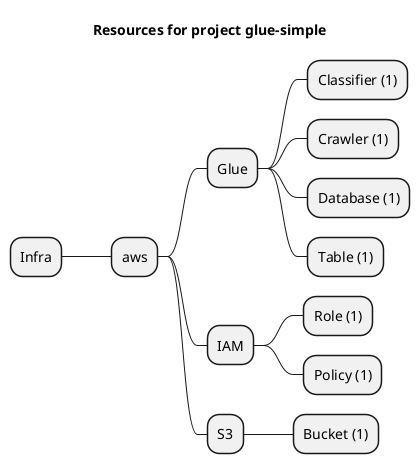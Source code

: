 @startmindmap
title Resources for project glue-simple
skinparam monochrome true
+ Infra
++ aws
+++ Glue
++++ Classifier (1)
++++ Crawler (1)
++++ Database (1)
++++ Table (1)
+++ IAM
++++ Role (1)
++++ Policy (1)
+++ S3
++++ Bucket (1)
@endmindmap